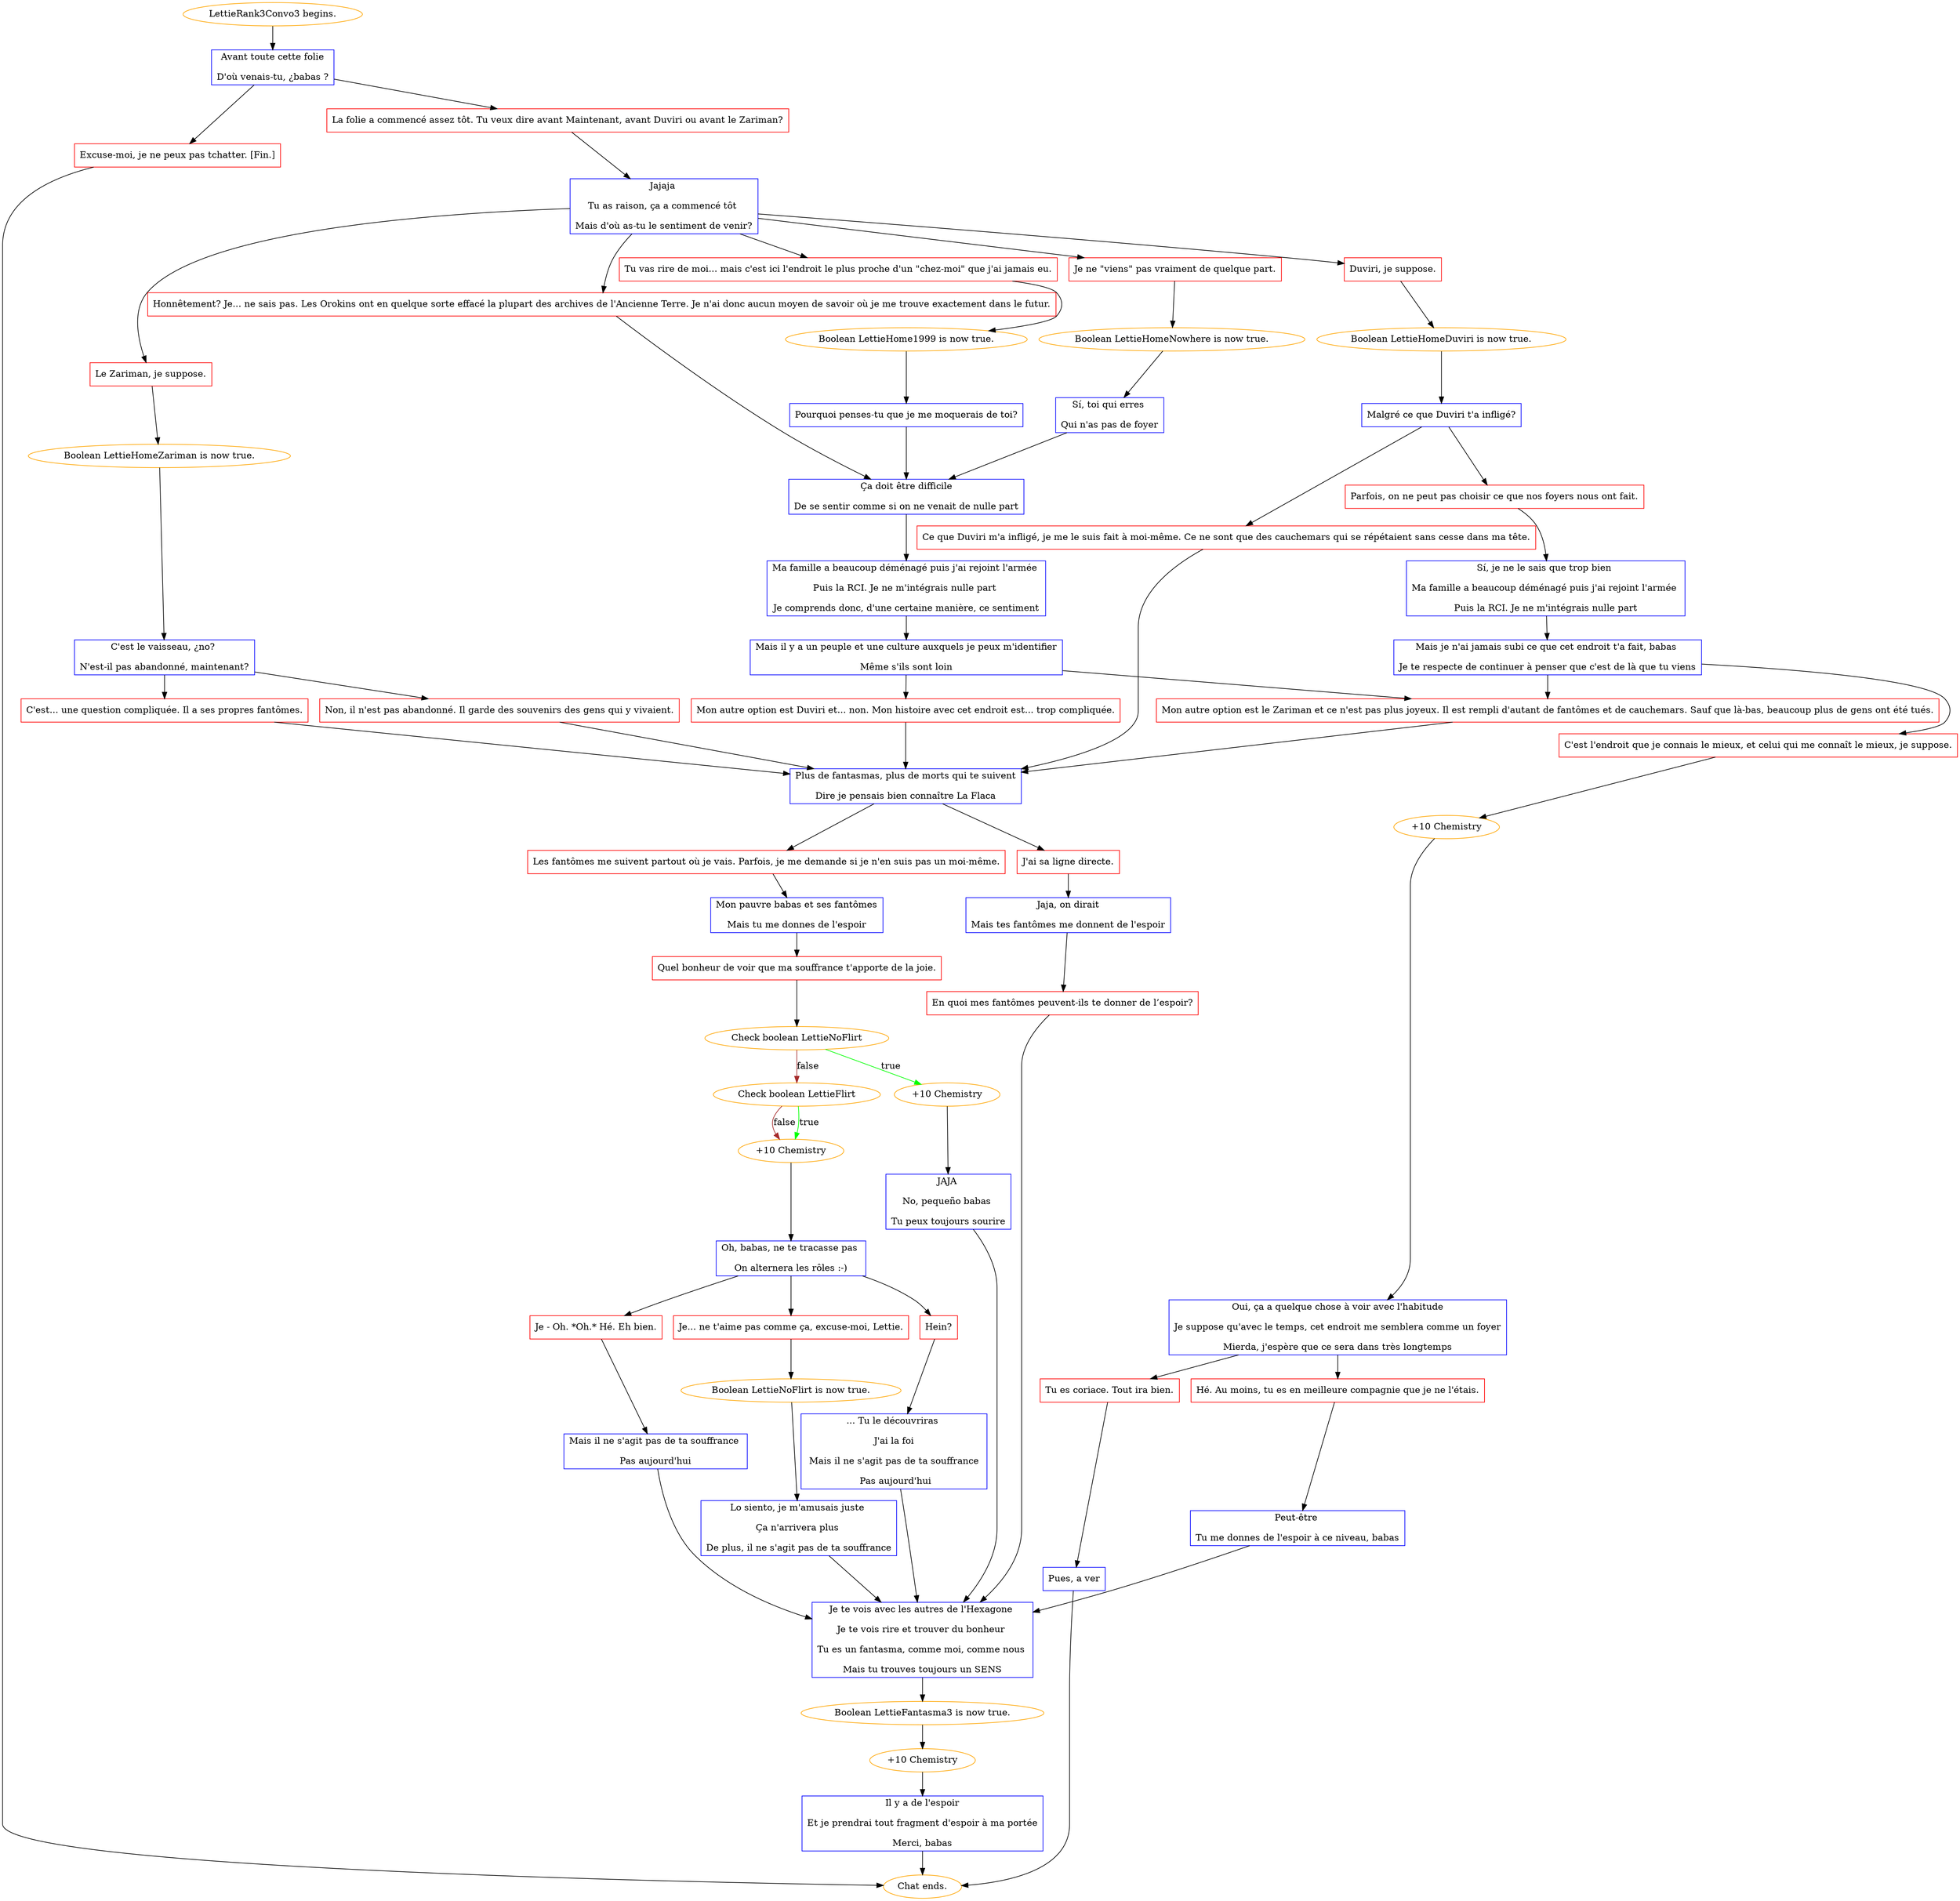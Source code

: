digraph {
	"LettieRank3Convo3 begins." [color=orange];
		"LettieRank3Convo3 begins." -> j530668553;
	j530668553 [label="Avant toute cette folie
D'où venais-tu, ¿babas ?",shape=box,color=blue];
		j530668553 -> j1663276440;
		j530668553 -> j4040257594;
	j1663276440 [label="La folie a commencé assez tôt. Tu veux dire avant Maintenant, avant Duviri ou avant le Zariman?",shape=box,color=red];
		j1663276440 -> j1999719761;
	j4040257594 [label="Excuse-moi, je ne peux pas tchatter. [Fin.]",shape=box,color=red];
		j4040257594 -> "Chat ends.";
	j1999719761 [label="Jajaja 
Tu as raison, ça a commencé tôt 
Mais d'où as-tu le sentiment de venir?",shape=box,color=blue];
		j1999719761 -> j1331243072;
		j1999719761 -> j2687394019;
		j1999719761 -> j531185540;
		j1999719761 -> j3659827785;
		j1999719761 -> j1248763609;
	"Chat ends." [color=orange];
	j1331243072 [label="Duviri, je suppose.",shape=box,color=red];
		j1331243072 -> j1867380866;
	j2687394019 [label="Le Zariman, je suppose.",shape=box,color=red];
		j2687394019 -> j4171859115;
	j531185540 [label="Tu vas rire de moi... mais c'est ici l'endroit le plus proche d'un \"chez-moi\" que j'ai jamais eu.",shape=box,color=red];
		j531185540 -> j2917173256;
	j3659827785 [label="Je ne \"viens\" pas vraiment de quelque part.",shape=box,color=red];
		j3659827785 -> j2389115789;
	j1248763609 [label="Honnêtement? Je... ne sais pas. Les Orokins ont en quelque sorte effacé la plupart des archives de l'Ancienne Terre. Je n'ai donc aucun moyen de savoir où je me trouve exactement dans le futur.",shape=box,color=red];
		j1248763609 -> j2972348897;
	j1867380866 [label="Boolean LettieHomeDuviri is now true.",color=orange];
		j1867380866 -> j692088420;
	j4171859115 [label="Boolean LettieHomeZariman is now true.",color=orange];
		j4171859115 -> j503561161;
	j2917173256 [label="Boolean LettieHome1999 is now true.",color=orange];
		j2917173256 -> j3540187806;
	j2389115789 [label="Boolean LettieHomeNowhere is now true.",color=orange];
		j2389115789 -> j2756971854;
	j2972348897 [label="Ça doit être difficile
De se sentir comme si on ne venait de nulle part",shape=box,color=blue];
		j2972348897 -> j1481575187;
	j692088420 [label="Malgré ce que Duviri t'a infligé?",shape=box,color=blue];
		j692088420 -> j1639579595;
		j692088420 -> j2764429985;
	j503561161 [label="C'est le vaisseau, ¿no? 
N'est-il pas abandonné, maintenant?",shape=box,color=blue];
		j503561161 -> j3996527425;
		j503561161 -> j71472583;
	j3540187806 [label="Pourquoi penses-tu que je me moquerais de toi?",shape=box,color=blue];
		j3540187806 -> j2972348897;
	j2756971854 [label="Sí, toi qui erres 
Qui n'as pas de foyer",shape=box,color=blue];
		j2756971854 -> j2972348897;
	j1481575187 [label="Ma famille a beaucoup déménagé puis j'ai rejoint l'armée 
Puis la RCI. Je ne m'intégrais nulle part 
Je comprends donc, d'une certaine manière, ce sentiment",shape=box,color=blue];
		j1481575187 -> j1317494094;
	j1639579595 [label="Parfois, on ne peut pas choisir ce que nos foyers nous ont fait.",shape=box,color=red];
		j1639579595 -> j3665928267;
	j2764429985 [label="Ce que Duviri m'a infligé, je me le suis fait à moi-même. Ce ne sont que des cauchemars qui se répétaient sans cesse dans ma tête.",shape=box,color=red];
		j2764429985 -> j638434787;
	j3996527425 [label="C'est... une question compliquée. Il a ses propres fantômes.",shape=box,color=red];
		j3996527425 -> j638434787;
	j71472583 [label="Non, il n'est pas abandonné. Il garde des souvenirs des gens qui y vivaient.",shape=box,color=red];
		j71472583 -> j638434787;
	j1317494094 [label="Mais il y a un peuple et une culture auxquels je peux m'identifier
Même s'ils sont loin",shape=box,color=blue];
		j1317494094 -> j2143131072;
		j1317494094 -> j3664886671;
	j3665928267 [label="Sí, je ne le sais que trop bien 
Ma famille a beaucoup déménagé puis j'ai rejoint l'armée 
Puis la RCI. Je ne m'intégrais nulle part",shape=box,color=blue];
		j3665928267 -> j546808165;
	j638434787 [label="Plus de fantasmas, plus de morts qui te suivent
Dire je pensais bien connaître La Flaca",shape=box,color=blue];
		j638434787 -> j1074292325;
		j638434787 -> j1740212914;
	j2143131072 [label="Mon autre option est Duviri et... non. Mon histoire avec cet endroit est... trop compliquée.",shape=box,color=red];
		j2143131072 -> j638434787;
	j3664886671 [label="Mon autre option est le Zariman et ce n'est pas plus joyeux. Il est rempli d'autant de fantômes et de cauchemars. Sauf que là-bas, beaucoup plus de gens ont été tués.",shape=box,color=red];
		j3664886671 -> j638434787;
	j546808165 [label="Mais je n'ai jamais subi ce que cet endroit t'a fait, babas 
Je te respecte de continuer à penser que c'est de là que tu viens",shape=box,color=blue];
		j546808165 -> j2221257250;
		j546808165 -> j3664886671;
	j1074292325 [label="J'ai sa ligne directe.",shape=box,color=red];
		j1074292325 -> j1650128807;
	j1740212914 [label="Les fantômes me suivent partout où je vais. Parfois, je me demande si je n'en suis pas un moi-même.",shape=box,color=red];
		j1740212914 -> j2887299795;
	j2221257250 [label="C'est l'endroit que je connais le mieux, et celui qui me connaît le mieux, je suppose.",shape=box,color=red];
		j2221257250 -> j1734879298;
	j1650128807 [label="Jaja, on dirait
Mais tes fantômes me donnent de l'espoir",shape=box,color=blue];
		j1650128807 -> j1726099497;
	j2887299795 [label="Mon pauvre babas et ses fantômes
Mais tu me donnes de l'espoir",shape=box,color=blue];
		j2887299795 -> j1544336498;
	j1734879298 [label="+10 Chemistry",color=orange];
		j1734879298 -> j2023649321;
	j1726099497 [label="En quoi mes fantômes peuvent-ils te donner de l’espoir?",shape=box,color=red];
		j1726099497 -> j2490124672;
	j1544336498 [label="Quel bonheur de voir que ma souffrance t'apporte de la joie.",shape=box,color=red];
		j1544336498 -> j1945290486;
	j2023649321 [label="Oui, ça a quelque chose à voir avec l'habitude
Je suppose qu'avec le temps, cet endroit me semblera comme un foyer
Mierda, j'espère que ce sera dans très longtemps",shape=box,color=blue];
		j2023649321 -> j178714718;
		j2023649321 -> j2037743293;
	j2490124672 [label="Je te vois avec les autres de l'Hexagone 
Je te vois rire et trouver du bonheur 
Tu es un fantasma, comme moi, comme nous 
Mais tu trouves toujours un SENS",shape=box,color=blue];
		j2490124672 -> j1613030211;
	j1945290486 [label="Check boolean LettieNoFlirt",color=orange];
		j1945290486 -> j637332750 [label=true,color=green];
		j1945290486 -> j763709535 [label=false,color=brown];
	j178714718 [label="Tu es coriace. Tout ira bien.",shape=box,color=red];
		j178714718 -> j1245671203;
	j2037743293 [label="Hé. Au moins, tu es en meilleure compagnie que je ne l'étais.",shape=box,color=red];
		j2037743293 -> j1452689601;
	j1613030211 [label="Boolean LettieFantasma3 is now true.",color=orange];
		j1613030211 -> j455732985;
	j637332750 [label="+10 Chemistry",color=orange];
		j637332750 -> j1030823178;
	j763709535 [label="Check boolean LettieFlirt",color=orange];
		j763709535 -> j154827582 [label=true,color=green];
		j763709535 -> j154827582 [label=false,color=brown];
	j1245671203 [label="Pues, a ver",shape=box,color=blue];
		j1245671203 -> "Chat ends.";
	j1452689601 [label="Peut-être 
Tu me donnes de l'espoir à ce niveau, babas",shape=box,color=blue];
		j1452689601 -> j2490124672;
	j455732985 [label="+10 Chemistry",color=orange];
		j455732985 -> j514082142;
	j1030823178 [label="JAJA 
No, pequeño babas 
Tu peux toujours sourire",shape=box,color=blue];
		j1030823178 -> j2490124672;
	j154827582 [label="+10 Chemistry",color=orange];
		j154827582 -> j1233899679;
	j514082142 [label="Il y a de l'espoir
Et je prendrai tout fragment d'espoir à ma portée
Merci, babas",shape=box,color=blue];
		j514082142 -> "Chat ends.";
	j1233899679 [label="Oh, babas, ne te tracasse pas 
On alternera les rôles :-)",shape=box,color=blue];
		j1233899679 -> j1351752467;
		j1233899679 -> j1853159437;
		j1233899679 -> j3119117416;
	j1351752467 [label="Hein?",shape=box,color=red];
		j1351752467 -> j545761303;
	j1853159437 [label="Je - Oh. *Oh.* Hé. Eh bien.",shape=box,color=red];
		j1853159437 -> j2491764702;
	j3119117416 [label="Je... ne t'aime pas comme ça, excuse-moi, Lettie.",shape=box,color=red];
		j3119117416 -> j304953437;
	j545761303 [label="... Tu le découvriras 
 J'ai la foi 
 Mais il ne s'agit pas de ta souffrance 
 Pas aujourd'hui",shape=box,color=blue];
		j545761303 -> j2490124672;
	j2491764702 [label="Mais il ne s'agit pas de ta souffrance 
Pas aujourd'hui",shape=box,color=blue];
		j2491764702 -> j2490124672;
	j304953437 [label="Boolean LettieNoFlirt is now true.",color=orange];
		j304953437 -> j3315185123;
	j3315185123 [label="Lo siento, je m'amusais juste 
Ça n'arrivera plus 
De plus, il ne s'agit pas de ta souffrance",shape=box,color=blue];
		j3315185123 -> j2490124672;
}